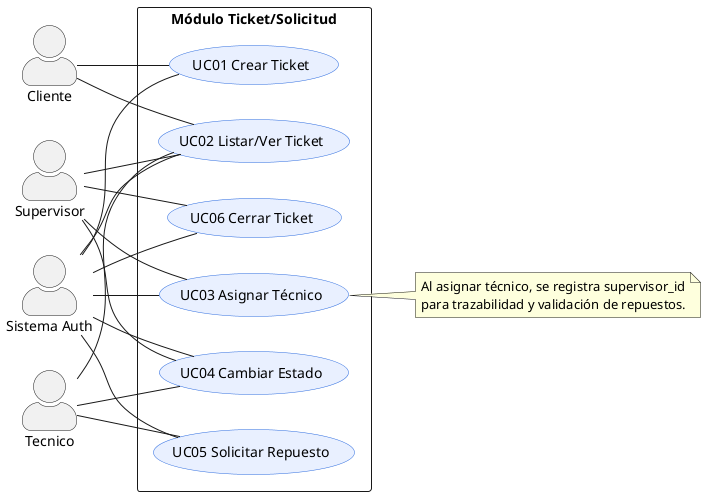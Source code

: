@startuml
left to right direction
skinparam packageStyle rectangle
skinparam usecaseBorderColor #2d6cdf
skinparam usecaseBackgroundColor #e9f0ff
skinparam actorStyle awesome

actor Cliente as C
actor Supervisor as S
actor Tecnico as T
actor "Sistema Auth" as A

rectangle "Módulo Ticket/Solicitud" {
  (UC01 Crear Ticket) as UC01
  (UC02 Listar/Ver Ticket) as UC02
  (UC03 Asignar Técnico) as UC03
  (UC04 Cambiar Estado) as UC04
  (UC05 Solicitar Repuesto) as UC05
  (UC06 Cerrar Ticket) as UC06
}

C -- UC01
C -- UC02
S -- UC02
S -- UC03
S -- UC04
S -- UC06
T -- UC02
T -- UC04
T -- UC05
A -- UC01
A -- UC02
A -- UC03
A -- UC04
A -- UC05
A -- UC06

note right of UC03
Al asignar técnico, se registra supervisor_id
para trazabilidad y validación de repuestos.
end note

@enduml